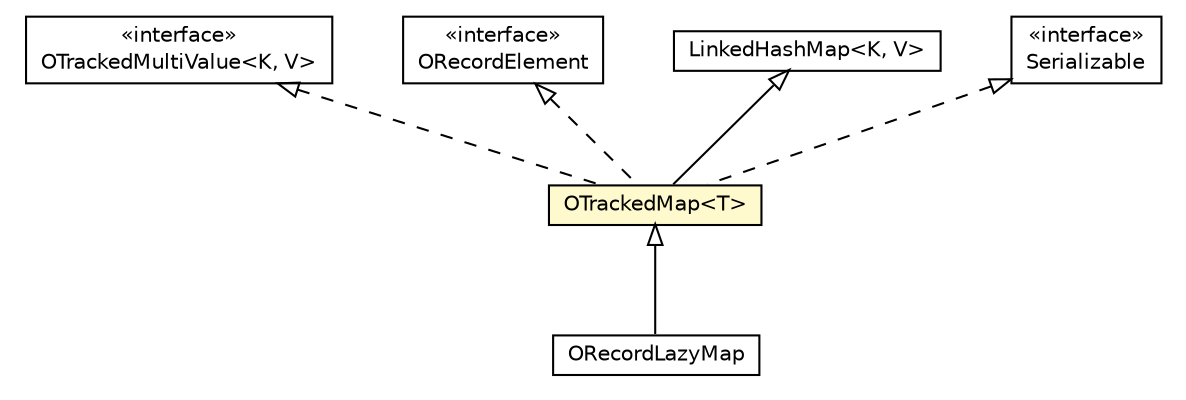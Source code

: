 #!/usr/local/bin/dot
#
# Class diagram 
# Generated by UMLGraph version R5_6-24-gf6e263 (http://www.umlgraph.org/)
#

digraph G {
	edge [fontname="Helvetica",fontsize=10,labelfontname="Helvetica",labelfontsize=10];
	node [fontname="Helvetica",fontsize=10,shape=plaintext];
	nodesep=0.25;
	ranksep=0.5;
	// com.orientechnologies.orient.core.db.record.OTrackedMap<T>
	c4188516 [label=<<table title="com.orientechnologies.orient.core.db.record.OTrackedMap" border="0" cellborder="1" cellspacing="0" cellpadding="2" port="p" bgcolor="lemonChiffon" href="./OTrackedMap.html">
		<tr><td><table border="0" cellspacing="0" cellpadding="1">
<tr><td align="center" balign="center"> OTrackedMap&lt;T&gt; </td></tr>
		</table></td></tr>
		</table>>, URL="./OTrackedMap.html", fontname="Helvetica", fontcolor="black", fontsize=10.0];
	// com.orientechnologies.orient.core.db.record.OTrackedMultiValue<K, V>
	c4188527 [label=<<table title="com.orientechnologies.orient.core.db.record.OTrackedMultiValue" border="0" cellborder="1" cellspacing="0" cellpadding="2" port="p" href="./OTrackedMultiValue.html">
		<tr><td><table border="0" cellspacing="0" cellpadding="1">
<tr><td align="center" balign="center"> &#171;interface&#187; </td></tr>
<tr><td align="center" balign="center"> OTrackedMultiValue&lt;K, V&gt; </td></tr>
		</table></td></tr>
		</table>>, URL="./OTrackedMultiValue.html", fontname="Helvetica", fontcolor="black", fontsize=10.0];
	// com.orientechnologies.orient.core.db.record.ORecordLazyMap
	c4188535 [label=<<table title="com.orientechnologies.orient.core.db.record.ORecordLazyMap" border="0" cellborder="1" cellspacing="0" cellpadding="2" port="p" href="./ORecordLazyMap.html">
		<tr><td><table border="0" cellspacing="0" cellpadding="1">
<tr><td align="center" balign="center"> ORecordLazyMap </td></tr>
		</table></td></tr>
		</table>>, URL="./ORecordLazyMap.html", fontname="Helvetica", fontcolor="black", fontsize=10.0];
	// com.orientechnologies.orient.core.db.record.ORecordElement
	c4188538 [label=<<table title="com.orientechnologies.orient.core.db.record.ORecordElement" border="0" cellborder="1" cellspacing="0" cellpadding="2" port="p" href="./ORecordElement.html">
		<tr><td><table border="0" cellspacing="0" cellpadding="1">
<tr><td align="center" balign="center"> &#171;interface&#187; </td></tr>
<tr><td align="center" balign="center"> ORecordElement </td></tr>
		</table></td></tr>
		</table>>, URL="./ORecordElement.html", fontname="Helvetica", fontcolor="black", fontsize=10.0];
	//com.orientechnologies.orient.core.db.record.OTrackedMap<T> extends java.util.LinkedHashMap<java.lang.Object, T>
	c4190324:p -> c4188516:p [dir=back,arrowtail=empty];
	//com.orientechnologies.orient.core.db.record.OTrackedMap<T> implements com.orientechnologies.orient.core.db.record.ORecordElement
	c4188538:p -> c4188516:p [dir=back,arrowtail=empty,style=dashed];
	//com.orientechnologies.orient.core.db.record.OTrackedMap<T> implements com.orientechnologies.orient.core.db.record.OTrackedMultiValue<K, V>
	c4188527:p -> c4188516:p [dir=back,arrowtail=empty,style=dashed];
	//com.orientechnologies.orient.core.db.record.OTrackedMap<T> implements java.io.Serializable
	c4190325:p -> c4188516:p [dir=back,arrowtail=empty,style=dashed];
	//com.orientechnologies.orient.core.db.record.ORecordLazyMap extends com.orientechnologies.orient.core.db.record.OTrackedMap<com.orientechnologies.orient.core.db.record.OIdentifiable>
	c4188516:p -> c4188535:p [dir=back,arrowtail=empty];
	// java.io.Serializable
	c4190325 [label=<<table title="java.io.Serializable" border="0" cellborder="1" cellspacing="0" cellpadding="2" port="p" href="http://java.sun.com/j2se/1.4.2/docs/api/java/io/Serializable.html">
		<tr><td><table border="0" cellspacing="0" cellpadding="1">
<tr><td align="center" balign="center"> &#171;interface&#187; </td></tr>
<tr><td align="center" balign="center"> Serializable </td></tr>
		</table></td></tr>
		</table>>, URL="http://java.sun.com/j2se/1.4.2/docs/api/java/io/Serializable.html", fontname="Helvetica", fontcolor="black", fontsize=10.0];
	// java.util.LinkedHashMap<K, V>
	c4190324 [label=<<table title="java.util.LinkedHashMap" border="0" cellborder="1" cellspacing="0" cellpadding="2" port="p" href="http://java.sun.com/j2se/1.4.2/docs/api/java/util/LinkedHashMap.html">
		<tr><td><table border="0" cellspacing="0" cellpadding="1">
<tr><td align="center" balign="center"> LinkedHashMap&lt;K, V&gt; </td></tr>
		</table></td></tr>
		</table>>, URL="http://java.sun.com/j2se/1.4.2/docs/api/java/util/LinkedHashMap.html", fontname="Helvetica", fontcolor="black", fontsize=10.0];
}

